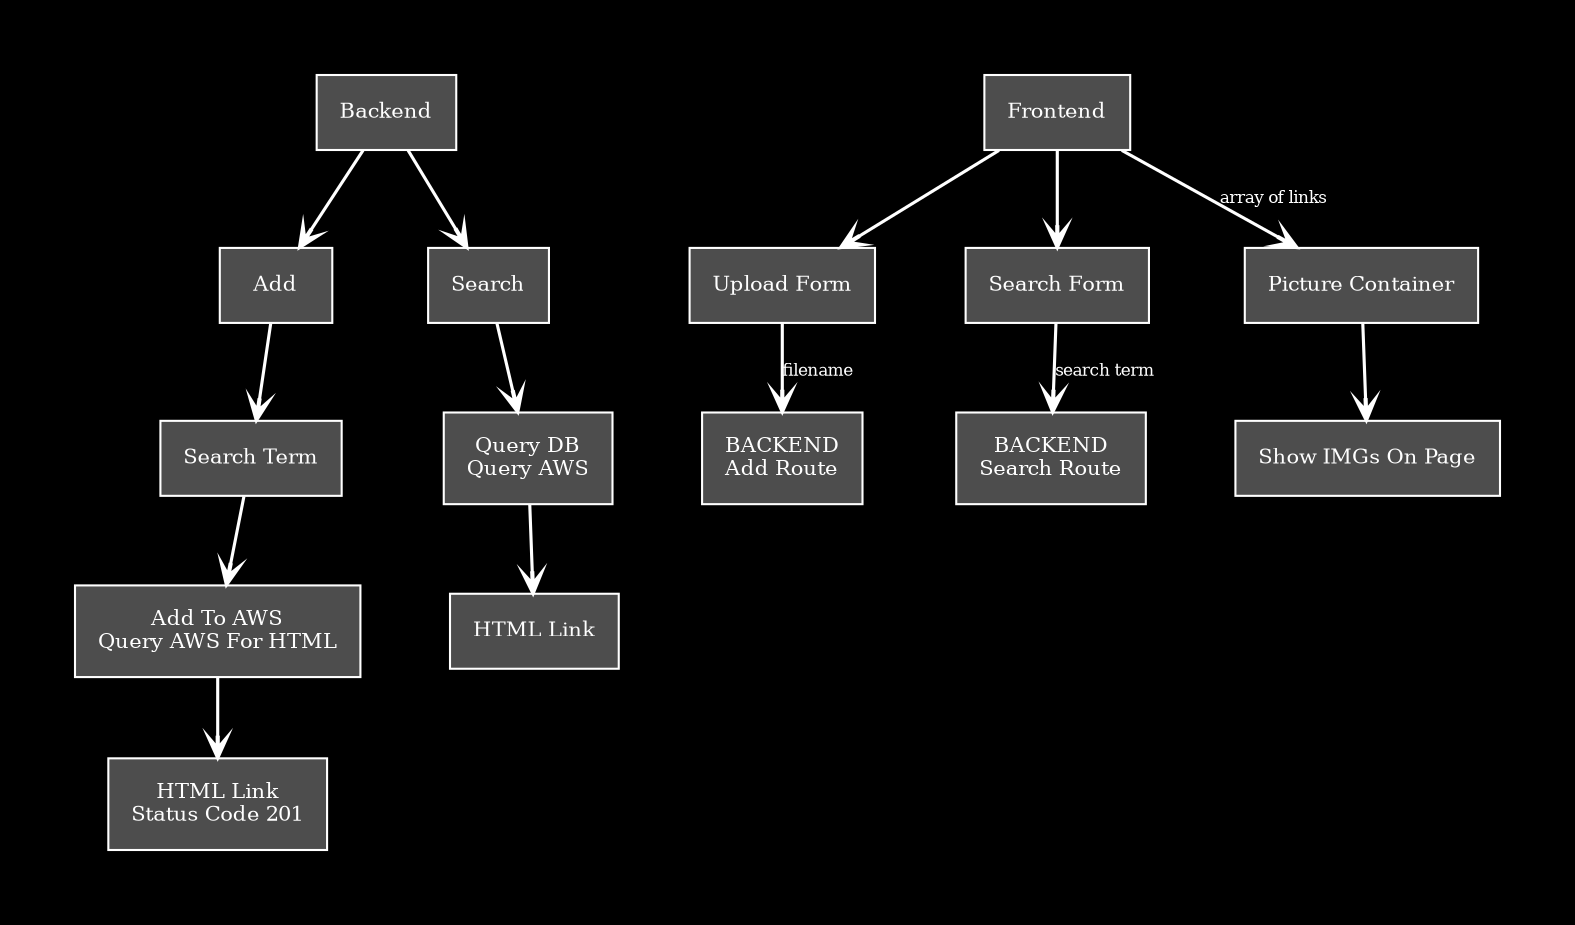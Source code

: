 digraph Pixly {

  // Light Mode
//   graph [pad="0.5", ranksep="0.4 equally", nodesep="0.6", fontsize="10pt"];
//   node [fontsize="10pt", shape="rectangle", margin="0.15"];
//   edge [fontsize="8pt", penwidth="1.5", arrowhead="vee"];

  // Dark Mode
  graph [pad="0.5", ranksep="0.4 equally", nodesep="0.6", fontsize="10pt", bgcolor="black"];
  node [fontsize="10pt", shape="rectangle", margin="0.15", fontcolor="white", color="white", fillcolor="gray30", style="filled"];
  edge [fontsize="8pt", penwidth="1.5", arrowhead="vee", color="white", fontcolor="white"];

  // Nodes & Edges

//   App [label="App\n\nState:\nisLoading\nsnacks\ndrinks"]

  Backend -> Add
  Add -> "Search Term"
  "Search Term" -> "Add To AWS\nQuery AWS For HTML"
  "Add To AWS\nQuery AWS For HTML" -> "HTML Link\nStatus Code 201"

  Backend -> Search
  Search -> "Query DB\nQuery AWS"
  "Query DB\nQuery AWS" -> "HTML Link"

  Frontend -> "Upload Form"
  Frontend -> "Search Form"
  "Upload Form" -> "BACKEND\nAdd Route" [label="filename"]
  "Search Form" -> "BACKEND\nSearch Route" [label="search term"]
  Frontend -> "Picture Container" [label="array of links"]
  "Picture Container" -> "Show IMGs On Page"
}

# onSubmit:
#     filename = input.filename
#     obj_name = uuid4()
#     Pictures.add(...metadata, obj_name)
#     s3.upload_file(filename, bucketname, obj_name)

# onSearch:
#     term = input.term
#     picture_record = Pictures.query.all(where id = id)
#     html_link = s3.PresignedUrl(picture_record.obj_name, exp=3600)
#     return html_link